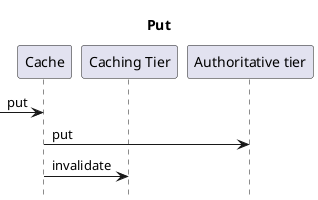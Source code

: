 @startuml

title Put
hide footbox

participant Cache
participant "Caching Tier" as C
participant "Authoritative tier" as A

-> Cache: put
Cache -> A: put
Cache -> C: invalidate
@enduml
